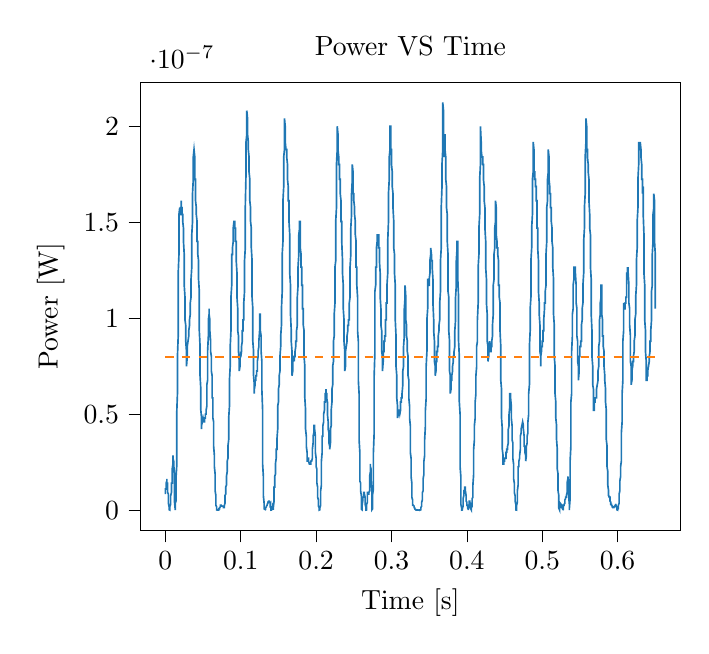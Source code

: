% This file was created with tikzplotlib v0.10.1.
\begin{tikzpicture}

\definecolor{darkgray176}{RGB}{176,176,176}
\definecolor{darkorange25512714}{RGB}{255,127,14}
\definecolor{steelblue31119180}{RGB}{31,119,180}

\begin{axis}[
tick align=outside,
tick pos=left,
title={Power VS Time},
x grid style={darkgray176},
xlabel={Time [s]},
xmin=-0.033, xmax=0.683,
xtick style={color=black},
y grid style={darkgray176},
ylabel={Power [W]},
ymin=-1.063e-08, ymax=2.231e-07,
ytick style={color=black}
]
\addplot [semithick, steelblue31119180]
table {%
0 8.333e-09
0.0 1.102e-08
0.001 1.102e-08
0.001 1.302e-08
0.001 1.302e-08
0.001 1.408e-08
0.002 1.519e-08
0.002 1.519e-08
0.002 1.633e-08
0.002 1.408e-08
0.003 1.408e-08
0.003 1.2e-08
0.003 1.102e-08
0.003 9.187e-09
0.004 8.333e-09
0.004 6.75e-09
0.004 5.333e-09
0.004 3.521e-09
0.005 1.687e-09
0.005 1.021e-09
0.005 1.875e-10
0.006 0
0.006 3.333e-10
0.006 1.021e-09
0.006 2.083e-09
0.007 3.0e-09
0.007 4.687e-09
0.007 6.021e-09
0.007 7.521e-09
0.008 9.187e-09
0.008 1.102e-08
0.008 1.302e-08
0.008 1.408e-08
0.009 1.408e-08
0.009 1.633e-08
0.009 1.875e-08
0.009 2.133e-08
0.01 2.408e-08
0.01 2.7e-08
0.01 2.852e-08
0.01 2.7e-08
0.011 2.552e-08
0.011 2.552e-08
0.011 2.408e-08
0.012 1.875e-08
0.012 1.302e-08
0.012 7.521e-09
0.012 4.687e-09
0.013 5.208e-10
0.013 0
0.013 1.021e-09
0.013 3.521e-09
0.014 4.687e-09
0.014 9.187e-09
0.014 1.008e-08
0.014 1.633e-08
0.015 2.269e-08
0.015 3.169e-08
0.015 4.033e-08
0.015 5.002e-08
0.016 6.075e-08
0.016 7.008e-08
0.016 8.008e-08
0.017 9.075e-08
0.017 1.021e-07
0.017 1.11e-07
0.017 1.235e-07
0.018 1.333e-07
0.018 1.435e-07
0.018 1.505e-07
0.018 1.541e-07
0.019 1.577e-07
0.019 1.541e-07
0.019 1.541e-07
0.019 1.541e-07
0.02 1.541e-07
0.02 1.577e-07
0.02 1.577e-07
0.02 1.577e-07
0.021 1.577e-07
0.021 1.613e-07
0.021 1.613e-07
0.021 1.577e-07
0.022 1.577e-07
0.022 1.577e-07
0.022 1.541e-07
0.023 1.541e-07
0.023 1.541e-07
0.023 1.505e-07
0.023 1.505e-07
0.024 1.47e-07
0.024 1.47e-07
0.024 1.435e-07
0.024 1.401e-07
0.025 1.333e-07
0.025 1.267e-07
0.025 1.235e-07
0.025 1.172e-07
0.026 1.11e-07
0.026 1.08e-07
0.026 1.05e-07
0.026 9.919e-08
0.027 9.633e-08
0.027 9.352e-08
0.027 8.802e-08
0.028 8.269e-08
0.028 7.752e-08
0.028 7.752e-08
0.028 7.5e-08
0.029 8.008e-08
0.029 8.008e-08
0.029 8.533e-08
0.029 8.533e-08
0.03 8.802e-08
0.03 8.802e-08
0.03 8.802e-08
0.03 8.802e-08
0.031 9.075e-08
0.031 9.075e-08
0.031 9.075e-08
0.031 9.352e-08
0.032 9.633e-08
0.032 9.633e-08
0.032 9.919e-08
0.033 1.021e-07
0.033 1.05e-07
0.033 1.05e-07
0.033 1.08e-07
0.034 1.11e-07
0.034 1.141e-07
0.034 1.172e-07
0.034 1.203e-07
0.035 1.267e-07
0.035 1.333e-07
0.035 1.401e-07
0.035 1.435e-07
0.036 1.505e-07
0.036 1.541e-07
0.036 1.613e-07
0.036 1.65e-07
0.037 1.725e-07
0.037 1.763e-07
0.037 1.802e-07
0.037 1.841e-07
0.038 1.88e-07
0.038 1.88e-07
0.038 1.88e-07
0.039 1.841e-07
0.039 1.802e-07
0.039 1.763e-07
0.039 1.725e-07
0.04 1.725e-07
0.04 1.687e-07
0.04 1.65e-07
0.04 1.613e-07
0.041 1.577e-07
0.041 1.541e-07
0.041 1.577e-07
0.041 1.541e-07
0.042 1.505e-07
0.042 1.47e-07
0.042 1.435e-07
0.042 1.401e-07
0.043 1.401e-07
0.043 1.367e-07
0.043 1.333e-07
0.044 1.3e-07
0.044 1.267e-07
0.044 1.235e-07
0.044 1.203e-07
0.045 1.141e-07
0.045 1.05e-07
0.045 9.919e-08
0.045 9.352e-08
0.046 8.533e-08
0.046 8.008e-08
0.046 7.5e-08
0.046 7.008e-08
0.047 6.302e-08
0.047 6.075e-08
0.047 5.633e-08
0.047 5.208e-08
0.048 4.8e-08
0.048 4.602e-08
0.048 4.219e-08
0.048 4.408e-08
0.049 4.602e-08
0.049 4.602e-08
0.049 4.602e-08
0.05 4.8e-08
0.05 4.8e-08
0.05 4.8e-08
0.05 4.8e-08
0.051 4.602e-08
0.051 4.602e-08
0.051 4.602e-08
0.051 4.602e-08
0.052 4.602e-08
0.052 4.602e-08
0.052 4.8e-08
0.052 4.8e-08
0.053 4.8e-08
0.053 4.8e-08
0.053 5.002e-08
0.053 5.002e-08
0.054 5.002e-08
0.054 5.002e-08
0.054 5.208e-08
0.055 5.419e-08
0.055 5.852e-08
0.055 6.075e-08
0.055 6.533e-08
0.056 6.769e-08
0.056 7.252e-08
0.056 7.5e-08
0.056 8.269e-08
0.057 9.075e-08
0.057 9.352e-08
0.057 9.633e-08
0.057 9.919e-08
0.058 1.021e-07
0.058 1.05e-07
0.058 1.05e-07
0.058 1.021e-07
0.059 9.919e-08
0.059 9.352e-08
0.059 9.352e-08
0.06 8.802e-08
0.06 8.802e-08
0.06 8.533e-08
0.06 8.269e-08
0.061 8.008e-08
0.061 8.008e-08
0.061 7.5e-08
0.061 7.252e-08
0.062 7.008e-08
0.062 6.533e-08
0.062 6.302e-08
0.062 5.852e-08
0.063 5.852e-08
0.063 5.419e-08
0.063 5.208e-08
0.063 4.8e-08
0.064 4.602e-08
0.064 4.219e-08
0.064 3.852e-08
0.064 3.333e-08
0.065 2.852e-08
0.065 2.552e-08
0.065 2.269e-08
0.066 1.875e-08
0.066 1.519e-08
0.066 1.2e-08
0.066 1.008e-08
0.067 7.521e-09
0.067 5.333e-09
0.067 4.083e-09
0.067 2.521e-09
0.068 1.687e-09
0.068 7.5e-10
0.068 3.333e-10
0.068 1.875e-10
0.069 1.875e-10
0.069 1.875e-10
0.069 8.333e-11
0.069 2.083e-11
0.07 2.083e-11
0.07 0
0.07 2.083e-11
0.071 8.333e-11
0.071 1.875e-10
0.071 3.333e-10
0.071 7.5e-10
0.072 7.5e-10
0.072 1.021e-09
0.072 1.333e-09
0.072 1.333e-09
0.073 1.687e-09
0.073 1.687e-09
0.073 2.083e-09
0.073 2.521e-09
0.074 2.521e-09
0.074 3.0e-09
0.074 3.0e-09
0.074 2.521e-09
0.075 2.083e-09
0.075 2.083e-09
0.075 2.083e-09
0.075 2.083e-09
0.076 2.083e-09
0.076 2.083e-09
0.076 2.083e-09
0.077 2.083e-09
0.077 1.687e-09
0.077 1.687e-09
0.077 1.333e-09
0.078 1.333e-09
0.078 1.333e-09
0.078 1.687e-09
0.078 2.083e-09
0.079 3.521e-09
0.079 4.687e-09
0.079 6.021e-09
0.079 7.521e-09
0.08 8.333e-09
0.08 9.187e-09
0.08 1.008e-08
0.08 1.2e-08
0.081 1.302e-08
0.081 1.519e-08
0.081 1.752e-08
0.082 2.002e-08
0.082 2.133e-08
0.082 2.408e-08
0.082 2.552e-08
0.083 2.7e-08
0.083 3.008e-08
0.083 3.169e-08
0.083 3.333e-08
0.084 3.675e-08
0.084 4.033e-08
0.084 4.408e-08
0.084 4.8e-08
0.085 5.419e-08
0.085 5.852e-08
0.085 6.302e-08
0.085 6.769e-08
0.086 7.5e-08
0.086 8.008e-08
0.086 8.533e-08
0.087 9.352e-08
0.087 9.919e-08
0.087 1.05e-07
0.087 1.11e-07
0.088 1.172e-07
0.088 1.267e-07
0.088 1.3e-07
0.088 1.333e-07
0.089 1.333e-07
0.089 1.333e-07
0.089 1.333e-07
0.089 1.367e-07
0.09 1.401e-07
0.09 1.401e-07
0.09 1.47e-07
0.09 1.47e-07
0.091 1.505e-07
0.091 1.505e-07
0.091 1.505e-07
0.091 1.505e-07
0.092 1.505e-07
0.092 1.47e-07
0.092 1.47e-07
0.093 1.47e-07
0.093 1.47e-07
0.093 1.435e-07
0.093 1.401e-07
0.094 1.401e-07
0.094 1.367e-07
0.094 1.333e-07
0.094 1.3e-07
0.095 1.235e-07
0.095 1.203e-07
0.095 1.172e-07
0.095 1.11e-07
0.096 1.05e-07
0.096 1.021e-07
0.096 9.919e-08
0.096 9.352e-08
0.097 9.075e-08
0.097 8.533e-08
0.097 8.269e-08
0.098 7.752e-08
0.098 7.5e-08
0.098 7.252e-08
0.098 7.252e-08
0.099 7.5e-08
0.099 7.752e-08
0.099 7.752e-08
0.099 8.008e-08
0.1 8.008e-08
0.1 8.008e-08
0.1 8.269e-08
0.1 8.008e-08
0.101 8.269e-08
0.101 8.269e-08
0.101 8.533e-08
0.101 8.533e-08
0.102 8.802e-08
0.102 9.075e-08
0.102 9.352e-08
0.102 9.352e-08
0.103 9.352e-08
0.103 9.633e-08
0.103 9.919e-08
0.104 9.919e-08
0.104 1.021e-07
0.104 1.05e-07
0.104 1.08e-07
0.105 1.141e-07
0.105 1.172e-07
0.105 1.235e-07
0.105 1.3e-07
0.106 1.367e-07
0.106 1.435e-07
0.106 1.505e-07
0.106 1.577e-07
0.107 1.763e-07
0.107 1.841e-07
0.107 1.88e-07
0.107 1.92e-07
0.108 1.96e-07
0.108 2.001e-07
0.108 2.083e-07
0.109 2.042e-07
0.109 2.001e-07
0.109 2.001e-07
0.109 1.96e-07
0.11 1.92e-07
0.11 1.92e-07
0.11 1.92e-07
0.11 1.88e-07
0.111 1.841e-07
0.111 1.841e-07
0.111 1.802e-07
0.111 1.763e-07
0.112 1.725e-07
0.112 1.725e-07
0.112 1.65e-07
0.112 1.613e-07
0.113 1.577e-07
0.113 1.541e-07
0.113 1.505e-07
0.114 1.47e-07
0.114 1.435e-07
0.114 1.401e-07
0.114 1.367e-07
0.115 1.3e-07
0.115 1.203e-07
0.115 1.172e-07
0.115 1.11e-07
0.116 1.05e-07
0.116 9.919e-08
0.116 9.352e-08
0.116 8.802e-08
0.117 8.269e-08
0.117 8.008e-08
0.117 7.5e-08
0.117 7.008e-08
0.118 6.533e-08
0.118 6.302e-08
0.118 6.075e-08
0.118 6.302e-08
0.119 6.533e-08
0.119 6.533e-08
0.119 6.769e-08
0.12 6.769e-08
0.12 7.008e-08
0.12 6.769e-08
0.12 7.008e-08
0.121 7.008e-08
0.121 7.008e-08
0.121 7.008e-08
0.121 7.252e-08
0.122 7.252e-08
0.122 7.5e-08
0.122 7.752e-08
0.122 7.752e-08
0.123 8.008e-08
0.123 8.008e-08
0.123 8.269e-08
0.123 8.269e-08
0.124 8.533e-08
0.124 8.533e-08
0.124 8.802e-08
0.125 9.352e-08
0.125 9.633e-08
0.125 9.919e-08
0.125 1.021e-07
0.126 1.021e-07
0.126 9.919e-08
0.126 9.633e-08
0.126 9.352e-08
0.127 9.075e-08
0.127 8.802e-08
0.127 8.533e-08
0.127 8.269e-08
0.128 7.752e-08
0.128 7.5e-08
0.128 7.008e-08
0.128 6.302e-08
0.129 5.208e-08
0.129 4.033e-08
0.129 3.008e-08
0.129 2.408e-08
0.13 1.752e-08
0.13 8.333e-09
0.13 7.521e-09
0.131 3.521e-09
0.131 2.521e-09
0.131 1.687e-09
0.131 7.5e-10
0.132 7.5e-10
0.132 8.333e-11
0.132 2.083e-11
0.132 8.333e-11
0.133 3.333e-10
0.133 7.5e-10
0.133 1.333e-09
0.133 1.333e-09
0.134 1.687e-09
0.134 1.687e-09
0.134 2.083e-09
0.134 2.083e-09
0.135 2.521e-09
0.135 3.0e-09
0.135 3.0e-09
0.136 3.521e-09
0.136 3.521e-09
0.136 4.083e-09
0.136 4.083e-09
0.137 4.083e-09
0.137 4.083e-09
0.137 4.083e-09
0.137 4.687e-09
0.138 4.687e-09
0.138 4.687e-09
0.138 4.687e-09
0.138 4.687e-09
0.139 4.083e-09
0.139 3.521e-09
0.139 2.521e-09
0.139 1.687e-09
0.14 1.021e-09
0.14 3.333e-10
0.14 2.083e-11
0.141 8.333e-11
0.141 5.208e-10
0.141 1.021e-09
0.141 1.687e-09
0.142 2.083e-09
0.142 1.687e-09
0.142 2.083e-09
0.142 2.083e-09
0.143 7.5e-10
0.143 1.875e-10
0.143 8.333e-11
0.143 7.5e-10
0.144 4.083e-09
0.144 5.333e-09
0.144 9.187e-09
0.144 1.2e-08
0.145 1.2e-08
0.145 1.519e-08
0.145 1.408e-08
0.145 1.752e-08
0.146 1.875e-08
0.146 2.269e-08
0.146 2.408e-08
0.147 2.7e-08
0.147 2.852e-08
0.147 3.008e-08
0.147 3.169e-08
0.148 3.169e-08
0.148 3.333e-08
0.148 3.333e-08
0.148 3.675e-08
0.149 4.219e-08
0.149 4.602e-08
0.149 5.002e-08
0.149 5.419e-08
0.15 5.633e-08
0.15 5.852e-08
0.15 6.075e-08
0.15 6.302e-08
0.151 6.533e-08
0.151 6.769e-08
0.151 7.008e-08
0.152 7.252e-08
0.152 7.5e-08
0.152 7.752e-08
0.152 8.008e-08
0.153 8.533e-08
0.153 8.533e-08
0.153 9.075e-08
0.153 9.075e-08
0.154 9.633e-08
0.154 9.633e-08
0.154 1.021e-07
0.154 1.05e-07
0.155 1.141e-07
0.155 1.203e-07
0.155 1.267e-07
0.155 1.333e-07
0.156 1.401e-07
0.156 1.47e-07
0.156 1.541e-07
0.156 1.613e-07
0.157 1.687e-07
0.157 1.725e-07
0.157 1.841e-07
0.158 1.88e-07
0.158 1.96e-07
0.158 2.001e-07
0.158 2.042e-07
0.159 2.001e-07
0.159 1.96e-07
0.159 1.92e-07
0.159 1.92e-07
0.16 1.88e-07
0.16 1.88e-07
0.16 1.88e-07
0.16 1.88e-07
0.161 1.88e-07
0.161 1.841e-07
0.161 1.841e-07
0.161 1.841e-07
0.162 1.802e-07
0.162 1.802e-07
0.162 1.725e-07
0.163 1.687e-07
0.163 1.687e-07
0.163 1.65e-07
0.163 1.613e-07
0.164 1.613e-07
0.164 1.577e-07
0.164 1.541e-07
0.164 1.505e-07
0.165 1.435e-07
0.165 1.333e-07
0.165 1.3e-07
0.165 1.235e-07
0.166 1.172e-07
0.166 1.11e-07
0.166 1.05e-07
0.166 1.021e-07
0.167 9.352e-08
0.167 9.075e-08
0.167 8.802e-08
0.168 8.269e-08
0.168 7.752e-08
0.168 7.252e-08
0.168 7.008e-08
0.169 7.252e-08
0.169 7.752e-08
0.169 7.752e-08
0.169 8.008e-08
0.17 8.008e-08
0.17 8.008e-08
0.17 8.008e-08
0.17 8.008e-08
0.171 7.752e-08
0.171 7.752e-08
0.171 7.752e-08
0.171 8.008e-08
0.172 8.008e-08
0.172 8.008e-08
0.172 8.008e-08
0.172 8.269e-08
0.173 8.533e-08
0.173 8.533e-08
0.173 8.802e-08
0.174 8.802e-08
0.174 9.075e-08
0.174 9.075e-08
0.174 9.352e-08
0.175 9.633e-08
0.175 1.05e-07
0.175 1.05e-07
0.175 1.11e-07
0.176 1.172e-07
0.176 1.203e-07
0.176 1.235e-07
0.176 1.267e-07
0.177 1.333e-07
0.177 1.333e-07
0.177 1.367e-07
0.177 1.435e-07
0.178 1.47e-07
0.178 1.505e-07
0.178 1.505e-07
0.179 1.505e-07
0.179 1.435e-07
0.179 1.401e-07
0.179 1.367e-07
0.18 1.333e-07
0.18 1.3e-07
0.18 1.3e-07
0.18 1.267e-07
0.181 1.267e-07
0.181 1.235e-07
0.181 1.203e-07
0.181 1.172e-07
0.182 1.172e-07
0.182 1.141e-07
0.182 1.11e-07
0.182 1.05e-07
0.183 1.05e-07
0.183 9.919e-08
0.183 9.633e-08
0.184 9.352e-08
0.184 8.802e-08
0.184 8.533e-08
0.184 8.008e-08
0.185 7.5e-08
0.185 6.769e-08
0.185 6.302e-08
0.185 5.852e-08
0.186 5.208e-08
0.186 4.8e-08
0.186 4.408e-08
0.186 4.219e-08
0.187 3.852e-08
0.187 3.675e-08
0.187 3.502e-08
0.187 3.333e-08
0.188 3.008e-08
0.188 2.7e-08
0.188 2.552e-08
0.188 2.552e-08
0.189 2.552e-08
0.189 2.7e-08
0.189 2.7e-08
0.19 2.7e-08
0.19 2.7e-08
0.19 2.7e-08
0.19 2.552e-08
0.191 2.408e-08
0.191 2.408e-08
0.191 2.408e-08
0.191 2.408e-08
0.192 2.408e-08
0.192 2.408e-08
0.192 2.408e-08
0.192 2.408e-08
0.193 2.408e-08
0.193 2.552e-08
0.193 2.552e-08
0.193 2.552e-08
0.194 2.552e-08
0.194 2.552e-08
0.194 2.552e-08
0.195 2.7e-08
0.195 3.008e-08
0.195 3.169e-08
0.195 3.169e-08
0.196 3.502e-08
0.196 3.675e-08
0.196 3.675e-08
0.196 3.852e-08
0.197 4.033e-08
0.197 4.033e-08
0.197 4.219e-08
0.197 4.408e-08
0.198 4.408e-08
0.198 4.408e-08
0.198 4.408e-08
0.198 4.219e-08
0.199 3.852e-08
0.199 3.502e-08
0.199 3.169e-08
0.199 3.008e-08
0.2 2.7e-08
0.2 2.552e-08
0.2 2.269e-08
0.201 2.133e-08
0.201 1.875e-08
0.201 1.633e-08
0.201 1.408e-08
0.202 1.2e-08
0.202 1.008e-08
0.202 8.333e-09
0.202 6.75e-09
0.203 5.333e-09
0.203 4.083e-09
0.203 3.0e-09
0.203 2.083e-09
0.204 1.333e-09
0.204 7.5e-10
0.204 1.875e-10
0.204 0
0.205 1.875e-10
0.205 7.5e-10
0.205 1.333e-09
0.206 2.521e-09
0.206 4.687e-09
0.206 6.75e-09
0.206 1.008e-08
0.207 1.302e-08
0.207 1.752e-08
0.207 2.133e-08
0.207 2.552e-08
0.208 3.008e-08
0.208 3.333e-08
0.208 3.675e-08
0.208 3.852e-08
0.209 3.852e-08
0.209 4.033e-08
0.209 4.219e-08
0.209 4.408e-08
0.21 4.602e-08
0.21 4.8e-08
0.21 5.002e-08
0.211 5.208e-08
0.211 5.419e-08
0.211 5.419e-08
0.211 5.633e-08
0.212 5.633e-08
0.212 5.852e-08
0.212 6.075e-08
0.212 6.075e-08
0.213 6.075e-08
0.213 6.075e-08
0.213 6.302e-08
0.213 6.075e-08
0.214 6.075e-08
0.214 6.075e-08
0.214 6.075e-08
0.214 5.852e-08
0.215 5.633e-08
0.215 5.419e-08
0.215 5.208e-08
0.215 5.002e-08
0.216 4.602e-08
0.216 4.408e-08
0.216 4.219e-08
0.217 4.033e-08
0.217 3.852e-08
0.217 3.675e-08
0.217 3.502e-08
0.218 3.333e-08
0.218 3.169e-08
0.218 3.169e-08
0.218 3.169e-08
0.219 3.502e-08
0.219 3.675e-08
0.219 3.852e-08
0.219 4.219e-08
0.22 4.408e-08
0.22 4.8e-08
0.22 5.002e-08
0.22 5.208e-08
0.221 5.633e-08
0.221 6.075e-08
0.221 6.302e-08
0.222 6.533e-08
0.222 6.769e-08
0.222 7.252e-08
0.222 7.5e-08
0.223 7.752e-08
0.223 8.008e-08
0.223 8.533e-08
0.223 8.802e-08
0.224 9.075e-08
0.224 9.352e-08
0.224 9.633e-08
0.224 1.021e-07
0.225 1.08e-07
0.225 1.141e-07
0.225 1.203e-07
0.225 1.267e-07
0.226 1.3e-07
0.226 1.367e-07
0.226 1.435e-07
0.226 1.505e-07
0.227 1.577e-07
0.227 1.687e-07
0.227 1.802e-07
0.228 1.88e-07
0.228 1.96e-07
0.228 1.96e-07
0.228 2.001e-07
0.229 1.96e-07
0.229 1.96e-07
0.229 1.92e-07
0.229 1.88e-07
0.23 1.841e-07
0.23 1.841e-07
0.23 1.841e-07
0.23 1.802e-07
0.231 1.802e-07
0.231 1.763e-07
0.231 1.725e-07
0.231 1.725e-07
0.232 1.725e-07
0.232 1.687e-07
0.232 1.65e-07
0.233 1.613e-07
0.233 1.577e-07
0.233 1.541e-07
0.233 1.505e-07
0.234 1.505e-07
0.234 1.47e-07
0.234 1.435e-07
0.234 1.401e-07
0.235 1.3e-07
0.235 1.267e-07
0.235 1.267e-07
0.235 1.235e-07
0.236 1.172e-07
0.236 1.141e-07
0.236 1.08e-07
0.236 1.05e-07
0.237 9.919e-08
0.237 9.352e-08
0.237 8.802e-08
0.238 8.269e-08
0.238 8.008e-08
0.238 7.5e-08
0.238 7.252e-08
0.239 7.5e-08
0.239 7.752e-08
0.239 8.008e-08
0.239 8.269e-08
0.24 8.533e-08
0.24 8.533e-08
0.24 8.533e-08
0.24 8.533e-08
0.241 8.802e-08
0.241 8.802e-08
0.241 8.802e-08
0.241 9.075e-08
0.242 9.352e-08
0.242 9.633e-08
0.242 9.633e-08
0.242 9.633e-08
0.243 9.633e-08
0.243 9.633e-08
0.243 9.919e-08
0.244 9.919e-08
0.244 1.021e-07
0.244 1.021e-07
0.244 1.08e-07
0.245 1.11e-07
0.245 1.203e-07
0.245 1.235e-07
0.245 1.267e-07
0.246 1.333e-07
0.246 1.401e-07
0.246 1.435e-07
0.246 1.47e-07
0.247 1.541e-07
0.247 1.577e-07
0.247 1.613e-07
0.247 1.65e-07
0.248 1.725e-07
0.248 1.763e-07
0.248 1.802e-07
0.249 1.763e-07
0.249 1.725e-07
0.249 1.687e-07
0.249 1.65e-07
0.25 1.65e-07
0.25 1.613e-07
0.25 1.613e-07
0.25 1.613e-07
0.251 1.577e-07
0.251 1.577e-07
0.251 1.577e-07
0.251 1.541e-07
0.252 1.505e-07
0.252 1.505e-07
0.252 1.47e-07
0.252 1.435e-07
0.253 1.401e-07
0.253 1.333e-07
0.253 1.333e-07
0.253 1.267e-07
0.254 1.267e-07
0.254 1.235e-07
0.254 1.172e-07
0.255 1.11e-07
0.255 1.05e-07
0.255 9.919e-08
0.255 9.352e-08
0.256 8.802e-08
0.256 8.269e-08
0.256 7.752e-08
0.256 6.769e-08
0.257 6.075e-08
0.257 5.208e-08
0.257 4.408e-08
0.257 3.675e-08
0.258 3.008e-08
0.258 2.408e-08
0.258 1.875e-08
0.258 1.519e-08
0.259 1.408e-08
0.259 1.2e-08
0.259 1.008e-08
0.26 7.521e-09
0.26 5.333e-09
0.26 2.521e-09
0.26 5.208e-10
0.261 1.875e-10
0.261 3.333e-10
0.261 1.687e-09
0.261 2.521e-09
0.262 5.333e-09
0.262 4.687e-09
0.262 6.021e-09
0.262 6.75e-09
0.263 6.75e-09
0.263 8.333e-09
0.263 7.521e-09
0.263 9.187e-09
0.264 9.187e-09
0.264 9.187e-09
0.264 8.333e-09
0.265 6.75e-09
0.265 6.021e-09
0.265 4.083e-09
0.265 3.0e-09
0.266 1.687e-09
0.266 1.021e-09
0.266 3.333e-10
0.266 2.083e-11
0.267 8.333e-11
0.267 5.208e-10
0.267 1.333e-09
0.267 3.0e-09
0.268 4.083e-09
0.268 6.021e-09
0.268 7.521e-09
0.268 9.187e-09
0.269 9.187e-09
0.269 9.187e-09
0.269 9.187e-09
0.269 8.333e-09
0.27 8.333e-09
0.27 9.187e-09
0.27 9.187e-09
0.271 1.008e-08
0.271 1.302e-08
0.271 1.519e-08
0.271 1.752e-08
0.272 2.002e-08
0.272 2.133e-08
0.272 2.408e-08
0.272 2.269e-08
0.273 2.133e-08
0.273 2.002e-08
0.273 1.875e-08
0.273 1.519e-08
0.274 9.187e-09
0.274 6.021e-09
0.274 3.0e-09
0.274 1.875e-10
0.275 7.5e-10
0.275 2.521e-09
0.275 8.333e-09
0.276 1.102e-08
0.276 1.752e-08
0.276 2.408e-08
0.276 3.008e-08
0.277 4.033e-08
0.277 4.8e-08
0.277 6.075e-08
0.277 7.008e-08
0.278 8.269e-08
0.278 9.633e-08
0.278 1.05e-07
0.278 1.141e-07
0.279 1.172e-07
0.279 1.203e-07
0.279 1.235e-07
0.279 1.267e-07
0.28 1.267e-07
0.28 1.3e-07
0.28 1.367e-07
0.28 1.367e-07
0.281 1.401e-07
0.281 1.401e-07
0.281 1.435e-07
0.282 1.435e-07
0.282 1.435e-07
0.282 1.435e-07
0.282 1.435e-07
0.283 1.435e-07
0.283 1.435e-07
0.283 1.401e-07
0.283 1.367e-07
0.284 1.367e-07
0.284 1.367e-07
0.284 1.333e-07
0.284 1.3e-07
0.285 1.235e-07
0.285 1.172e-07
0.285 1.141e-07
0.285 1.11e-07
0.286 1.05e-07
0.286 1.021e-07
0.286 9.633e-08
0.287 9.352e-08
0.287 9.075e-08
0.287 8.533e-08
0.287 8.269e-08
0.288 8.008e-08
0.288 7.752e-08
0.288 7.252e-08
0.288 7.252e-08
0.289 7.752e-08
0.289 8.008e-08
0.289 8.008e-08
0.289 8.269e-08
0.29 8.269e-08
0.29 8.533e-08
0.29 8.533e-08
0.29 8.802e-08
0.291 8.802e-08
0.291 9.075e-08
0.291 9.075e-08
0.292 9.075e-08
0.292 9.352e-08
0.292 9.633e-08
0.292 9.919e-08
0.293 9.919e-08
0.293 1.021e-07
0.293 1.05e-07
0.293 1.08e-07
0.294 1.08e-07
0.294 1.11e-07
0.294 1.141e-07
0.294 1.172e-07
0.295 1.235e-07
0.295 1.3e-07
0.295 1.367e-07
0.295 1.401e-07
0.296 1.505e-07
0.296 1.541e-07
0.296 1.613e-07
0.296 1.65e-07
0.297 1.725e-07
0.297 1.802e-07
0.297 1.841e-07
0.298 1.88e-07
0.298 1.96e-07
0.298 2.001e-07
0.298 2.001e-07
0.299 2.001e-07
0.299 1.96e-07
0.299 1.92e-07
0.299 1.88e-07
0.3 1.88e-07
0.3 1.841e-07
0.3 1.802e-07
0.3 1.802e-07
0.301 1.763e-07
0.301 1.725e-07
0.301 1.725e-07
0.301 1.687e-07
0.302 1.65e-07
0.302 1.613e-07
0.302 1.577e-07
0.303 1.505e-07
0.303 1.47e-07
0.303 1.435e-07
0.303 1.367e-07
0.304 1.333e-07
0.304 1.3e-07
0.304 1.3e-07
0.304 1.235e-07
0.305 1.172e-07
0.305 1.08e-07
0.305 1.05e-07
0.305 9.919e-08
0.306 9.075e-08
0.306 8.533e-08
0.306 8.008e-08
0.306 7.5e-08
0.307 7.008e-08
0.307 6.533e-08
0.307 6.075e-08
0.307 5.852e-08
0.308 5.419e-08
0.308 5.002e-08
0.308 4.8e-08
0.309 5.002e-08
0.309 5.002e-08
0.309 5.208e-08
0.309 5.208e-08
0.31 5.208e-08
0.31 5.208e-08
0.31 5.208e-08
0.31 5.208e-08
0.311 5.002e-08
0.311 5.002e-08
0.311 5.002e-08
0.311 5.002e-08
0.312 5.208e-08
0.312 5.419e-08
0.312 5.419e-08
0.312 5.633e-08
0.313 5.633e-08
0.313 5.852e-08
0.313 5.852e-08
0.314 5.852e-08
0.314 6.075e-08
0.314 6.075e-08
0.314 6.075e-08
0.315 6.533e-08
0.315 6.769e-08
0.315 7.008e-08
0.315 7.252e-08
0.316 7.5e-08
0.316 8.008e-08
0.316 8.269e-08
0.316 8.533e-08
0.317 9.075e-08
0.317 9.352e-08
0.317 9.633e-08
0.317 1.05e-07
0.318 1.11e-07
0.318 1.172e-07
0.318 1.172e-07
0.319 1.11e-07
0.319 1.08e-07
0.319 1.021e-07
0.319 9.919e-08
0.32 9.633e-08
0.32 9.352e-08
0.32 9.075e-08
0.32 9.075e-08
0.321 8.802e-08
0.321 8.533e-08
0.321 8.269e-08
0.321 8.269e-08
0.322 8.008e-08
0.322 7.752e-08
0.322 7.252e-08
0.322 7.008e-08
0.323 6.769e-08
0.323 6.302e-08
0.323 6.075e-08
0.323 5.852e-08
0.324 5.419e-08
0.324 5.208e-08
0.324 4.8e-08
0.325 4.408e-08
0.325 3.852e-08
0.325 3.502e-08
0.325 3.008e-08
0.326 2.7e-08
0.326 2.408e-08
0.326 2.002e-08
0.326 1.752e-08
0.327 1.408e-08
0.327 1.102e-08
0.327 9.187e-09
0.327 6.75e-09
0.328 5.333e-09
0.328 3.521e-09
0.328 3.0e-09
0.328 2.521e-09
0.329 2.521e-09
0.329 2.521e-09
0.329 2.521e-09
0.33 2.083e-09
0.33 2.083e-09
0.33 1.687e-09
0.33 1.333e-09
0.331 1.021e-09
0.331 1.021e-09
0.331 7.5e-10
0.331 5.208e-10
0.332 3.333e-10
0.332 1.875e-10
0.332 1.875e-10
0.332 1.875e-10
0.333 8.333e-11
0.333 2.083e-11
0.333 2.083e-11
0.333 0
0.334 0
0.334 2.083e-11
0.334 8.333e-11
0.334 2.083e-11
0.335 2.083e-11
0.335 2.083e-11
0.335 2.083e-11
0.336 0
0.336 2.083e-11
0.336 2.083e-11
0.336 2.083e-11
0.337 8.333e-11
0.337 1.875e-10
0.337 1.875e-10
0.337 8.333e-11
0.338 8.333e-11
0.338 8.333e-11
0.338 2.083e-11
0.338 0
0.339 1.875e-10
0.339 3.333e-10
0.339 7.5e-10
0.339 1.333e-09
0.34 2.083e-09
0.34 3.0e-09
0.34 4.083e-09
0.341 5.333e-09
0.341 6.75e-09
0.341 8.333e-09
0.341 9.187e-09
0.342 1.008e-08
0.342 1.2e-08
0.342 1.408e-08
0.342 1.633e-08
0.343 1.875e-08
0.343 2.002e-08
0.343 2.269e-08
0.343 2.552e-08
0.344 2.852e-08
0.344 3.008e-08
0.344 3.333e-08
0.344 3.675e-08
0.345 4.408e-08
0.345 4.8e-08
0.345 5.208e-08
0.346 5.852e-08
0.346 6.302e-08
0.346 7.008e-08
0.346 7.5e-08
0.347 8.269e-08
0.347 8.802e-08
0.347 9.633e-08
0.347 9.919e-08
0.348 1.05e-07
0.348 1.141e-07
0.348 1.172e-07
0.348 1.203e-07
0.349 1.203e-07
0.349 1.203e-07
0.349 1.172e-07
0.349 1.172e-07
0.35 1.172e-07
0.35 1.172e-07
0.35 1.172e-07
0.35 1.203e-07
0.351 1.235e-07
0.351 1.267e-07
0.351 1.3e-07
0.352 1.333e-07
0.352 1.333e-07
0.352 1.367e-07
0.352 1.367e-07
0.353 1.333e-07
0.353 1.333e-07
0.353 1.333e-07
0.353 1.3e-07
0.354 1.3e-07
0.354 1.3e-07
0.354 1.267e-07
0.354 1.267e-07
0.355 1.203e-07
0.355 1.141e-07
0.355 1.11e-07
0.355 1.08e-07
0.356 9.919e-08
0.356 9.633e-08
0.356 9.352e-08
0.357 8.802e-08
0.357 8.533e-08
0.357 8.269e-08
0.357 7.752e-08
0.358 7.5e-08
0.358 7.5e-08
0.358 7.5e-08
0.358 7.008e-08
0.359 7.252e-08
0.359 7.5e-08
0.359 7.752e-08
0.359 7.752e-08
0.36 7.752e-08
0.36 8.008e-08
0.36 8.269e-08
0.36 8.269e-08
0.361 8.269e-08
0.361 8.269e-08
0.361 8.269e-08
0.361 8.533e-08
0.362 8.533e-08
0.362 8.802e-08
0.362 9.075e-08
0.363 9.352e-08
0.363 9.352e-08
0.363 9.633e-08
0.363 9.633e-08
0.364 9.919e-08
0.364 1.021e-07
0.364 1.05e-07
0.364 1.08e-07
0.365 1.141e-07
0.365 1.203e-07
0.365 1.267e-07
0.365 1.3e-07
0.366 1.367e-07
0.366 1.435e-07
0.366 1.47e-07
0.366 1.577e-07
0.367 1.687e-07
0.367 1.725e-07
0.367 1.802e-07
0.368 1.88e-07
0.368 1.96e-07
0.368 2.042e-07
0.368 2.125e-07
0.369 2.083e-07
0.369 2.001e-07
0.369 1.96e-07
0.369 1.88e-07
0.37 1.841e-07
0.37 1.841e-07
0.37 1.841e-07
0.37 1.92e-07
0.371 1.96e-07
0.371 1.96e-07
0.371 1.92e-07
0.371 1.88e-07
0.372 1.841e-07
0.372 1.763e-07
0.372 1.725e-07
0.373 1.687e-07
0.373 1.65e-07
0.373 1.613e-07
0.373 1.577e-07
0.374 1.541e-07
0.374 1.47e-07
0.374 1.47e-07
0.374 1.401e-07
0.375 1.333e-07
0.375 1.267e-07
0.375 1.203e-07
0.375 1.141e-07
0.376 1.11e-07
0.376 1.021e-07
0.376 9.919e-08
0.376 9.352e-08
0.377 8.802e-08
0.377 8.269e-08
0.377 7.752e-08
0.377 7.252e-08
0.378 7.008e-08
0.378 6.533e-08
0.378 6.075e-08
0.379 6.302e-08
0.379 6.533e-08
0.379 6.769e-08
0.379 6.769e-08
0.38 6.769e-08
0.38 7.008e-08
0.38 7.008e-08
0.38 7.008e-08
0.381 7.252e-08
0.381 7.252e-08
0.381 7.252e-08
0.381 7.5e-08
0.382 7.752e-08
0.382 7.752e-08
0.382 7.752e-08
0.382 8.008e-08
0.383 8.008e-08
0.383 8.269e-08
0.383 8.269e-08
0.384 8.533e-08
0.384 8.802e-08
0.384 9.075e-08
0.384 9.352e-08
0.385 9.919e-08
0.385 1.05e-07
0.385 1.08e-07
0.385 1.11e-07
0.386 1.172e-07
0.386 1.235e-07
0.386 1.267e-07
0.386 1.3e-07
0.387 1.367e-07
0.387 1.401e-07
0.387 1.401e-07
0.387 1.401e-07
0.388 1.401e-07
0.388 1.367e-07
0.388 1.3e-07
0.388 1.203e-07
0.389 1.11e-07
0.389 9.919e-08
0.389 8.802e-08
0.39 8.008e-08
0.39 7.252e-08
0.39 6.533e-08
0.39 5.633e-08
0.391 5.002e-08
0.391 4.033e-08
0.391 3.008e-08
0.391 2.269e-08
0.392 1.752e-08
0.392 9.187e-09
0.392 6.75e-09
0.392 3.0e-09
0.393 1.333e-09
0.393 7.5e-10
0.393 2.083e-11
0.393 2.083e-11
0.394 8.333e-11
0.394 3.333e-10
0.394 7.5e-10
0.395 2.083e-09
0.395 3.0e-09
0.395 5.333e-09
0.395 6.021e-09
0.396 7.521e-09
0.396 8.333e-09
0.396 9.187e-09
0.396 1.008e-08
0.397 1.008e-08
0.397 1.102e-08
0.397 1.102e-08
0.397 1.2e-08
0.398 1.2e-08
0.398 1.2e-08
0.398 1.2e-08
0.398 1.008e-08
0.399 7.521e-09
0.399 6.021e-09
0.399 4.687e-09
0.4 4.083e-09
0.4 3.521e-09
0.4 3.0e-09
0.4 2.521e-09
0.401 2.521e-09
0.401 1.687e-09
0.401 1.333e-09
0.401 1.021e-09
0.402 3.333e-10
0.402 2.083e-11
0.402 8.333e-11
0.402 7.5e-10
0.403 1.687e-09
0.403 3.0e-09
0.403 4.083e-09
0.403 4.687e-09
0.404 4.687e-09
0.404 4.687e-09
0.404 4.687e-09
0.404 4.083e-09
0.405 2.521e-09
0.405 1.333e-09
0.405 7.5e-10
0.406 2.083e-11
0.406 3.333e-10
0.406 1.021e-09
0.406 3.0e-09
0.407 2.521e-09
0.407 4.083e-09
0.407 4.083e-09
0.407 6.021e-09
0.408 6.75e-09
0.408 8.333e-09
0.408 1.102e-08
0.408 1.302e-08
0.409 1.875e-08
0.409 2.269e-08
0.409 2.852e-08
0.409 3.169e-08
0.41 3.675e-08
0.41 4.033e-08
0.41 4.408e-08
0.411 4.8e-08
0.411 5.002e-08
0.411 5.419e-08
0.411 5.633e-08
0.412 6.075e-08
0.412 6.302e-08
0.412 6.769e-08
0.412 7.008e-08
0.413 7.5e-08
0.413 7.752e-08
0.413 8.008e-08
0.413 8.533e-08
0.414 8.802e-08
0.414 9.075e-08
0.414 9.633e-08
0.414 9.919e-08
0.415 1.08e-07
0.415 1.141e-07
0.415 1.203e-07
0.415 1.267e-07
0.416 1.333e-07
0.416 1.401e-07
0.416 1.47e-07
0.417 1.541e-07
0.417 1.613e-07
0.417 1.65e-07
0.417 1.725e-07
0.418 1.802e-07
0.418 1.88e-07
0.418 1.96e-07
0.418 2.001e-07
0.419 1.92e-07
0.419 1.92e-07
0.419 1.88e-07
0.419 1.88e-07
0.42 1.841e-07
0.42 1.841e-07
0.42 1.841e-07
0.42 1.841e-07
0.421 1.841e-07
0.421 1.841e-07
0.421 1.802e-07
0.422 1.802e-07
0.422 1.763e-07
0.422 1.763e-07
0.422 1.725e-07
0.423 1.687e-07
0.423 1.65e-07
0.423 1.65e-07
0.423 1.613e-07
0.424 1.577e-07
0.424 1.577e-07
0.424 1.541e-07
0.424 1.47e-07
0.425 1.401e-07
0.425 1.367e-07
0.425 1.3e-07
0.425 1.267e-07
0.426 1.203e-07
0.426 1.141e-07
0.426 1.08e-07
0.427 1.021e-07
0.427 9.919e-08
0.427 9.352e-08
0.427 8.802e-08
0.428 8.533e-08
0.428 8.008e-08
0.428 7.752e-08
0.428 7.752e-08
0.429 8.008e-08
0.429 8.008e-08
0.429 8.269e-08
0.429 8.269e-08
0.43 8.533e-08
0.43 8.533e-08
0.43 8.802e-08
0.43 8.802e-08
0.431 8.533e-08
0.431 8.269e-08
0.431 8.533e-08
0.431 8.269e-08
0.432 8.269e-08
0.432 8.269e-08
0.432 8.533e-08
0.433 8.533e-08
0.433 8.802e-08
0.433 8.802e-08
0.433 8.802e-08
0.434 9.075e-08
0.434 9.352e-08
0.434 9.633e-08
0.434 9.633e-08
0.435 1.021e-07
0.435 1.08e-07
0.435 1.11e-07
0.435 1.172e-07
0.436 1.203e-07
0.436 1.267e-07
0.436 1.3e-07
0.436 1.333e-07
0.437 1.367e-07
0.437 1.435e-07
0.437 1.47e-07
0.438 1.505e-07
0.438 1.577e-07
0.438 1.613e-07
0.438 1.613e-07
0.439 1.577e-07
0.439 1.541e-07
0.439 1.47e-07
0.439 1.435e-07
0.44 1.401e-07
0.44 1.401e-07
0.44 1.367e-07
0.44 1.367e-07
0.441 1.367e-07
0.441 1.367e-07
0.441 1.333e-07
0.441 1.333e-07
0.442 1.3e-07
0.442 1.267e-07
0.442 1.235e-07
0.442 1.172e-07
0.443 1.172e-07
0.443 1.141e-07
0.443 1.11e-07
0.444 1.08e-07
0.444 1.021e-07
0.444 9.919e-08
0.444 9.352e-08
0.445 8.533e-08
0.445 7.752e-08
0.445 7.252e-08
0.445 6.769e-08
0.446 6.302e-08
0.446 5.633e-08
0.446 5.208e-08
0.446 4.8e-08
0.447 4.219e-08
0.447 4.033e-08
0.447 3.502e-08
0.447 3.169e-08
0.448 2.852e-08
0.448 2.7e-08
0.448 2.408e-08
0.449 2.408e-08
0.449 2.552e-08
0.449 2.552e-08
0.449 2.552e-08
0.45 2.552e-08
0.45 2.552e-08
0.45 2.552e-08
0.45 2.7e-08
0.451 2.7e-08
0.451 2.7e-08
0.451 2.7e-08
0.451 2.7e-08
0.452 2.7e-08
0.452 2.852e-08
0.452 3.008e-08
0.452 3.008e-08
0.453 3.008e-08
0.453 3.008e-08
0.453 3.169e-08
0.454 3.169e-08
0.454 3.169e-08
0.454 3.169e-08
0.454 3.333e-08
0.455 3.502e-08
0.455 3.675e-08
0.455 4.033e-08
0.455 4.219e-08
0.456 4.408e-08
0.456 4.602e-08
0.456 4.8e-08
0.456 5.002e-08
0.457 5.419e-08
0.457 5.633e-08
0.457 5.852e-08
0.457 6.075e-08
0.458 6.075e-08
0.458 6.075e-08
0.458 6.075e-08
0.458 5.852e-08
0.459 5.419e-08
0.459 5.002e-08
0.459 4.8e-08
0.46 4.408e-08
0.46 4.219e-08
0.46 3.852e-08
0.46 3.675e-08
0.461 3.502e-08
0.461 3.169e-08
0.461 3.008e-08
0.461 2.7e-08
0.462 2.408e-08
0.462 2.133e-08
0.462 2.002e-08
0.462 1.633e-08
0.463 1.408e-08
0.463 1.302e-08
0.463 1.102e-08
0.463 9.187e-09
0.464 7.521e-09
0.464 6.021e-09
0.464 4.687e-09
0.465 3.0e-09
0.465 1.333e-09
0.465 5.208e-10
0.465 8.333e-11
0.466 2.083e-11
0.466 5.208e-10
0.466 1.333e-09
0.466 2.521e-09
0.467 4.083e-09
0.467 5.333e-09
0.467 7.521e-09
0.467 1.008e-08
0.468 1.302e-08
0.468 1.633e-08
0.468 2.002e-08
0.468 2.269e-08
0.469 2.269e-08
0.469 2.408e-08
0.469 2.552e-08
0.469 2.552e-08
0.47 2.7e-08
0.47 2.852e-08
0.47 2.852e-08
0.471 3.169e-08
0.471 3.333e-08
0.471 3.502e-08
0.471 3.852e-08
0.472 4.033e-08
0.472 4.219e-08
0.472 4.219e-08
0.472 4.219e-08
0.473 4.408e-08
0.473 4.408e-08
0.473 4.408e-08
0.473 4.408e-08
0.474 4.602e-08
0.474 4.602e-08
0.474 4.602e-08
0.474 4.602e-08
0.475 4.408e-08
0.475 4.219e-08
0.475 4.219e-08
0.476 3.852e-08
0.476 3.675e-08
0.476 3.502e-08
0.476 3.333e-08
0.477 3.333e-08
0.477 3.169e-08
0.477 3.008e-08
0.477 3.008e-08
0.478 2.852e-08
0.478 2.552e-08
0.478 2.552e-08
0.478 2.552e-08
0.479 2.852e-08
0.479 3.008e-08
0.479 3.169e-08
0.479 3.333e-08
0.48 3.502e-08
0.48 3.675e-08
0.48 3.852e-08
0.481 4.033e-08
0.481 4.219e-08
0.481 4.408e-08
0.481 4.602e-08
0.482 5.002e-08
0.482 5.208e-08
0.482 5.633e-08
0.482 6.075e-08
0.483 6.533e-08
0.483 7.252e-08
0.483 7.752e-08
0.483 8.533e-08
0.484 9.352e-08
0.484 9.919e-08
0.484 1.021e-07
0.484 1.05e-07
0.485 1.11e-07
0.485 1.172e-07
0.485 1.235e-07
0.485 1.3e-07
0.486 1.367e-07
0.486 1.435e-07
0.486 1.47e-07
0.487 1.541e-07
0.487 1.613e-07
0.487 1.65e-07
0.487 1.725e-07
0.488 1.763e-07
0.488 1.841e-07
0.488 1.88e-07
0.488 1.92e-07
0.489 1.88e-07
0.489 1.841e-07
0.489 1.802e-07
0.489 1.763e-07
0.49 1.763e-07
0.49 1.763e-07
0.49 1.725e-07
0.49 1.725e-07
0.491 1.725e-07
0.491 1.687e-07
0.491 1.687e-07
0.492 1.687e-07
0.492 1.687e-07
0.492 1.65e-07
0.492 1.613e-07
0.493 1.613e-07
0.493 1.577e-07
0.493 1.505e-07
0.493 1.47e-07
0.494 1.47e-07
0.494 1.435e-07
0.494 1.401e-07
0.494 1.367e-07
0.495 1.3e-07
0.495 1.235e-07
0.495 1.203e-07
0.495 1.141e-07
0.496 1.08e-07
0.496 1.05e-07
0.496 1.021e-07
0.497 9.633e-08
0.497 9.075e-08
0.497 8.533e-08
0.497 8.269e-08
0.498 8.008e-08
0.498 7.5e-08
0.498 7.5e-08
0.498 8.008e-08
0.499 8.269e-08
0.499 8.533e-08
0.499 8.533e-08
0.499 8.533e-08
0.5 8.533e-08
0.5 8.533e-08
0.5 8.533e-08
0.5 8.802e-08
0.501 8.802e-08
0.501 8.802e-08
0.501 9.075e-08
0.501 9.352e-08
0.502 9.352e-08
0.502 9.633e-08
0.502 9.919e-08
0.503 1.05e-07
0.503 1.08e-07
0.503 1.08e-07
0.503 1.08e-07
0.504 1.08e-07
0.504 1.11e-07
0.504 1.11e-07
0.504 1.141e-07
0.505 1.172e-07
0.505 1.235e-07
0.505 1.267e-07
0.505 1.333e-07
0.506 1.401e-07
0.506 1.435e-07
0.506 1.505e-07
0.506 1.577e-07
0.507 1.613e-07
0.507 1.65e-07
0.507 1.725e-07
0.508 1.763e-07
0.508 1.802e-07
0.508 1.841e-07
0.508 1.88e-07
0.509 1.841e-07
0.509 1.802e-07
0.509 1.763e-07
0.509 1.725e-07
0.51 1.687e-07
0.51 1.687e-07
0.51 1.65e-07
0.51 1.65e-07
0.511 1.65e-07
0.511 1.613e-07
0.511 1.613e-07
0.511 1.577e-07
0.512 1.577e-07
0.512 1.541e-07
0.512 1.505e-07
0.512 1.505e-07
0.513 1.47e-07
0.513 1.401e-07
0.513 1.401e-07
0.514 1.367e-07
0.514 1.333e-07
0.514 1.3e-07
0.514 1.267e-07
0.515 1.203e-07
0.515 1.141e-07
0.515 1.08e-07
0.515 1.021e-07
0.516 9.633e-08
0.516 9.075e-08
0.516 8.533e-08
0.516 8.008e-08
0.517 7.5e-08
0.517 7.008e-08
0.517 6.533e-08
0.517 6.075e-08
0.518 5.633e-08
0.518 5.208e-08
0.518 4.8e-08
0.519 4.408e-08
0.519 4.219e-08
0.519 4.033e-08
0.519 3.675e-08
0.52 3.169e-08
0.52 2.852e-08
0.52 2.552e-08
0.52 2.133e-08
0.521 1.875e-08
0.521 1.633e-08
0.521 1.302e-08
0.521 1.008e-08
0.522 7.521e-09
0.522 4.083e-09
0.522 1.333e-09
0.522 1.021e-09
0.523 8.333e-11
0.523 3.333e-10
0.523 7.5e-10
0.524 2.083e-09
0.524 2.083e-09
0.524 3.521e-09
0.524 3.521e-09
0.525 3.0e-09
0.525 3.0e-09
0.525 2.521e-09
0.525 3.0e-09
0.526 2.521e-09
0.526 2.083e-09
0.526 2.083e-09
0.526 1.333e-09
0.527 7.5e-10
0.527 1.875e-10
0.527 2.083e-11
0.527 8.333e-11
0.528 3.333e-10
0.528 1.021e-09
0.528 1.687e-09
0.528 2.521e-09
0.529 2.521e-09
0.529 2.521e-09
0.529 3.0e-09
0.53 3.521e-09
0.53 4.083e-09
0.53 4.687e-09
0.53 5.333e-09
0.531 6.021e-09
0.531 6.021e-09
0.531 6.75e-09
0.531 6.75e-09
0.532 6.75e-09
0.532 6.75e-09
0.532 6.75e-09
0.532 7.521e-09
0.533 9.187e-09
0.533 1.102e-08
0.533 1.302e-08
0.533 1.408e-08
0.534 1.633e-08
0.534 1.752e-08
0.534 1.752e-08
0.535 1.408e-08
0.535 1.2e-08
0.535 1.008e-08
0.535 7.521e-09
0.536 3.0e-09
0.536 7.5e-10
0.536 2.083e-11
0.536 1.021e-09
0.537 6.021e-09
0.537 1.008e-08
0.537 2.002e-08
0.537 2.552e-08
0.538 3.333e-08
0.538 4.219e-08
0.538 4.8e-08
0.538 5.633e-08
0.539 6.075e-08
0.539 7.008e-08
0.539 7.752e-08
0.539 8.269e-08
0.54 9.075e-08
0.54 9.633e-08
0.54 1.021e-07
0.541 1.05e-07
0.541 1.11e-07
0.541 1.141e-07
0.541 1.172e-07
0.542 1.203e-07
0.542 1.235e-07
0.542 1.267e-07
0.542 1.267e-07
0.543 1.267e-07
0.543 1.267e-07
0.543 1.267e-07
0.543 1.267e-07
0.544 1.267e-07
0.544 1.267e-07
0.544 1.267e-07
0.544 1.235e-07
0.545 1.172e-07
0.545 1.11e-07
0.545 1.08e-07
0.546 1.05e-07
0.546 9.919e-08
0.546 9.633e-08
0.546 9.075e-08
0.547 8.802e-08
0.547 8.533e-08
0.547 8.008e-08
0.547 7.752e-08
0.548 7.5e-08
0.548 7.252e-08
0.548 7.008e-08
0.548 6.769e-08
0.549 7.252e-08
0.549 7.5e-08
0.549 7.752e-08
0.549 8.008e-08
0.55 8.008e-08
0.55 8.269e-08
0.55 8.533e-08
0.551 8.533e-08
0.551 8.533e-08
0.551 8.533e-08
0.551 8.802e-08
0.552 8.802e-08
0.552 9.075e-08
0.552 9.352e-08
0.552 9.633e-08
0.553 9.919e-08
0.553 9.919e-08
0.553 1.05e-07
0.553 1.05e-07
0.554 1.08e-07
0.554 1.11e-07
0.554 1.141e-07
0.554 1.172e-07
0.555 1.235e-07
0.555 1.3e-07
0.555 1.367e-07
0.555 1.401e-07
0.556 1.47e-07
0.556 1.541e-07
0.556 1.577e-07
0.557 1.65e-07
0.557 1.725e-07
0.557 1.802e-07
0.557 1.841e-07
0.558 1.92e-07
0.558 1.96e-07
0.558 2.001e-07
0.558 2.042e-07
0.559 2.001e-07
0.559 1.96e-07
0.559 1.92e-07
0.559 1.88e-07
0.56 1.88e-07
0.56 1.841e-07
0.56 1.841e-07
0.56 1.841e-07
0.561 1.802e-07
0.561 1.802e-07
0.561 1.763e-07
0.562 1.725e-07
0.562 1.687e-07
0.562 1.65e-07
0.562 1.613e-07
0.563 1.541e-07
0.563 1.505e-07
0.563 1.47e-07
0.563 1.47e-07
0.564 1.435e-07
0.564 1.367e-07
0.564 1.333e-07
0.564 1.267e-07
0.565 1.203e-07
0.565 1.141e-07
0.565 1.08e-07
0.565 1.021e-07
0.566 9.352e-08
0.566 8.802e-08
0.566 8.533e-08
0.566 8.008e-08
0.567 7.5e-08
0.567 7.008e-08
0.567 6.533e-08
0.568 6.302e-08
0.568 5.852e-08
0.568 5.419e-08
0.568 5.208e-08
0.569 5.208e-08
0.569 5.419e-08
0.569 5.633e-08
0.569 5.633e-08
0.57 5.633e-08
0.57 5.852e-08
0.57 5.852e-08
0.57 5.852e-08
0.571 5.852e-08
0.571 5.852e-08
0.571 5.852e-08
0.571 5.852e-08
0.572 5.852e-08
0.572 6.075e-08
0.572 6.302e-08
0.573 6.533e-08
0.573 6.533e-08
0.573 6.533e-08
0.573 6.533e-08
0.574 6.769e-08
0.574 6.769e-08
0.574 7.008e-08
0.574 7.252e-08
0.575 7.5e-08
0.575 8.008e-08
0.575 8.269e-08
0.575 8.533e-08
0.576 8.802e-08
0.576 9.075e-08
0.576 9.352e-08
0.576 9.919e-08
0.577 1.021e-07
0.577 1.05e-07
0.577 1.08e-07
0.578 1.11e-07
0.578 1.141e-07
0.578 1.172e-07
0.578 1.172e-07
0.579 1.172e-07
0.579 1.11e-07
0.579 1.08e-07
0.579 1.021e-07
0.58 9.919e-08
0.58 9.633e-08
0.58 9.352e-08
0.58 9.075e-08
0.581 9.075e-08
0.581 8.802e-08
0.581 8.802e-08
0.581 8.533e-08
0.582 8.269e-08
0.582 8.008e-08
0.582 7.752e-08
0.582 7.5e-08
0.583 7.008e-08
0.583 7.008e-08
0.583 6.769e-08
0.584 6.302e-08
0.584 6.075e-08
0.584 5.852e-08
0.584 5.633e-08
0.585 5.208e-08
0.585 4.602e-08
0.585 4.219e-08
0.585 3.675e-08
0.586 3.333e-08
0.586 3.008e-08
0.586 2.7e-08
0.586 2.269e-08
0.587 2.002e-08
0.587 1.752e-08
0.587 1.519e-08
0.587 1.302e-08
0.588 1.008e-08
0.588 9.187e-09
0.588 7.521e-09
0.589 6.75e-09
0.589 6.75e-09
0.589 7.521e-09
0.589 6.75e-09
0.59 6.75e-09
0.59 6.021e-09
0.59 5.333e-09
0.59 4.687e-09
0.591 4.083e-09
0.591 4.083e-09
0.591 3.521e-09
0.591 3.0e-09
0.592 3.0e-09
0.592 2.521e-09
0.592 2.521e-09
0.592 2.521e-09
0.593 2.083e-09
0.593 2.083e-09
0.593 1.687e-09
0.593 1.687e-09
0.594 1.687e-09
0.594 1.333e-09
0.594 1.333e-09
0.595 1.333e-09
0.595 1.333e-09
0.595 1.687e-09
0.595 1.687e-09
0.596 1.687e-09
0.596 2.083e-09
0.596 2.083e-09
0.596 2.083e-09
0.597 2.521e-09
0.597 2.083e-09
0.597 2.521e-09
0.597 2.521e-09
0.598 2.521e-09
0.598 3.0e-09
0.598 3.0e-09
0.598 2.521e-09
0.599 1.333e-09
0.599 7.5e-10
0.599 1.875e-10
0.6 2.083e-11
0.6 2.083e-11
0.6 1.875e-10
0.6 5.208e-10
0.601 7.5e-10
0.601 1.333e-09
0.601 1.687e-09
0.601 2.521e-09
0.602 3.521e-09
0.602 4.687e-09
0.602 6.021e-09
0.602 8.333e-09
0.603 1.008e-08
0.603 1.2e-08
0.603 1.408e-08
0.603 1.519e-08
0.604 1.752e-08
0.604 2.002e-08
0.604 2.269e-08
0.605 2.552e-08
0.605 3.169e-08
0.605 3.675e-08
0.605 4.033e-08
0.606 4.602e-08
0.606 5.208e-08
0.606 5.633e-08
0.606 6.075e-08
0.607 6.769e-08
0.607 7.252e-08
0.607 8.008e-08
0.607 8.802e-08
0.608 9.352e-08
0.608 9.919e-08
0.608 1.05e-07
0.608 1.08e-07
0.609 1.05e-07
0.609 1.05e-07
0.609 1.05e-07
0.609 1.05e-07
0.61 1.05e-07
0.61 1.05e-07
0.61 1.08e-07
0.611 1.08e-07
0.611 1.11e-07
0.611 1.11e-07
0.611 1.11e-07
0.612 1.11e-07
0.612 1.141e-07
0.612 1.172e-07
0.612 1.235e-07
0.613 1.235e-07
0.613 1.235e-07
0.613 1.235e-07
0.613 1.267e-07
0.614 1.235e-07
0.614 1.267e-07
0.614 1.267e-07
0.614 1.235e-07
0.615 1.172e-07
0.615 1.11e-07
0.615 1.08e-07
0.616 1.05e-07
0.616 1.021e-07
0.616 9.919e-08
0.616 9.633e-08
0.617 9.075e-08
0.617 8.533e-08
0.617 8.269e-08
0.617 7.752e-08
0.618 7.5e-08
0.618 6.769e-08
0.618 6.533e-08
0.618 6.533e-08
0.619 6.769e-08
0.619 7.008e-08
0.619 7.252e-08
0.619 7.252e-08
0.62 7.5e-08
0.62 7.5e-08
0.62 7.752e-08
0.62 7.752e-08
0.621 7.752e-08
0.621 8.008e-08
0.621 8.008e-08
0.622 8.269e-08
0.622 8.533e-08
0.622 8.533e-08
0.622 8.802e-08
0.623 9.075e-08
0.623 9.352e-08
0.623 9.633e-08
0.623 9.919e-08
0.624 1.021e-07
0.624 1.05e-07
0.624 1.08e-07
0.624 1.11e-07
0.625 1.172e-07
0.625 1.235e-07
0.625 1.3e-07
0.625 1.3e-07
0.626 1.367e-07
0.626 1.435e-07
0.626 1.505e-07
0.627 1.577e-07
0.627 1.613e-07
0.627 1.65e-07
0.627 1.725e-07
0.628 1.802e-07
0.628 1.841e-07
0.628 1.88e-07
0.628 1.92e-07
0.629 1.88e-07
0.629 1.88e-07
0.629 1.88e-07
0.629 1.88e-07
0.63 1.88e-07
0.63 1.92e-07
0.63 1.92e-07
0.63 1.92e-07
0.631 1.88e-07
0.631 1.841e-07
0.631 1.841e-07
0.632 1.802e-07
0.632 1.802e-07
0.632 1.763e-07
0.632 1.725e-07
0.633 1.725e-07
0.633 1.725e-07
0.633 1.687e-07
0.633 1.65e-07
0.634 1.687e-07
0.634 1.65e-07
0.634 1.577e-07
0.634 1.541e-07
0.635 1.435e-07
0.635 1.367e-07
0.635 1.3e-07
0.635 1.235e-07
0.636 1.172e-07
0.636 1.11e-07
0.636 1.05e-07
0.636 9.919e-08
0.637 9.352e-08
0.637 8.802e-08
0.637 8.269e-08
0.638 7.752e-08
0.638 7.252e-08
0.638 7.008e-08
0.638 6.769e-08
0.639 6.769e-08
0.639 6.769e-08
0.639 7.008e-08
0.639 7.008e-08
0.64 7.008e-08
0.64 7.252e-08
0.64 7.252e-08
0.64 7.252e-08
0.641 7.5e-08
0.641 7.5e-08
0.641 7.5e-08
0.641 7.5e-08
0.642 7.752e-08
0.642 7.752e-08
0.642 8.008e-08
0.643 8.269e-08
0.643 8.533e-08
0.643 8.533e-08
0.643 8.802e-08
0.644 8.802e-08
0.644 8.802e-08
0.644 9.075e-08
0.644 9.352e-08
0.645 9.919e-08
0.645 1.05e-07
0.645 1.11e-07
0.645 1.141e-07
0.646 1.172e-07
0.646 1.235e-07
0.646 1.3e-07
0.646 1.333e-07
0.647 1.401e-07
0.647 1.435e-07
0.647 1.505e-07
0.647 1.541e-07
0.648 1.577e-07
0.648 1.613e-07
0.648 1.65e-07
0.649 1.613e-07
0.649 1.577e-07
0.649 1.505e-07
0.649 1.401e-07
0.65 1.333e-07
0.65 1.235e-07
0.65 1.141e-07
0.65 1.05e-07
};
\addplot [semithick, darkorange25512714, dashed]
table {%
0 7.992e-08
0.65 7.992e-08
};
\end{axis}

\end{tikzpicture}
